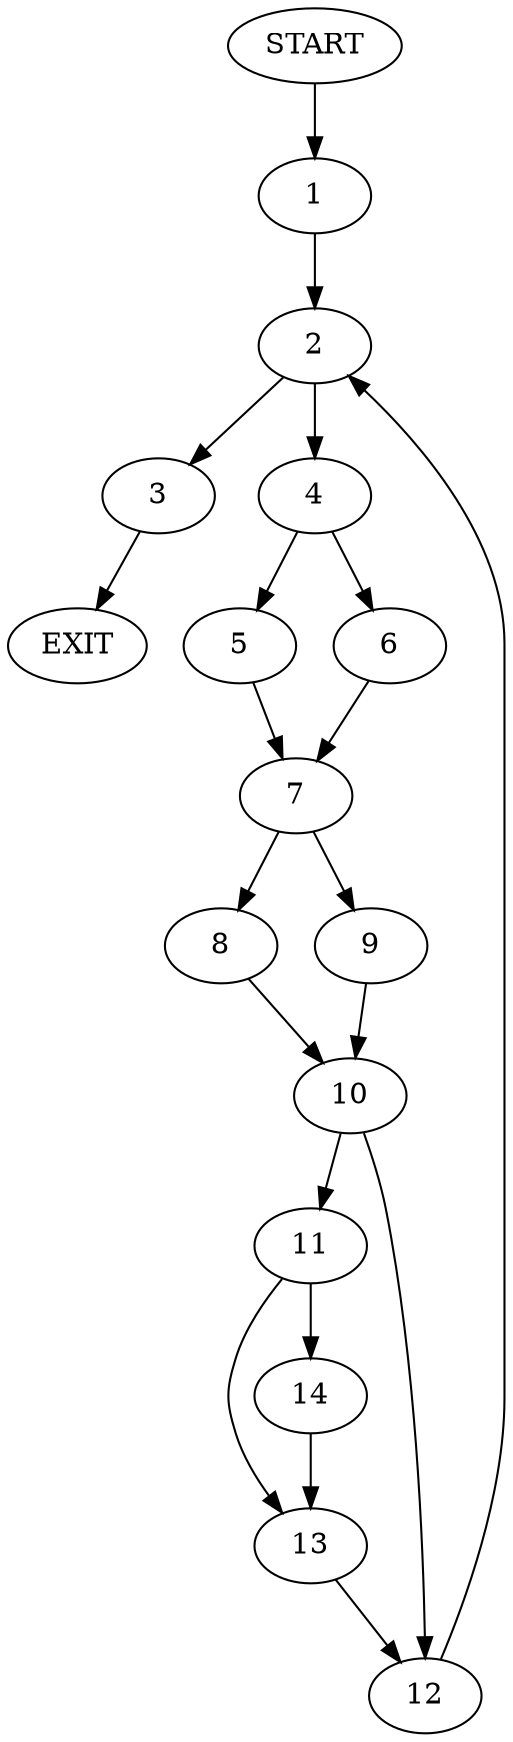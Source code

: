 digraph {
0 [label="START"];
1;
2;
3;
4;
5;
6;
7;
8;
9;
10;
11;
12;
13;
14;
15 [label="EXIT"];
0 -> 1;
1 -> 2;
2 -> 3;
2 -> 4;
3 -> 15;
4 -> 5;
4 -> 6;
6 -> 7;
5 -> 7;
7 -> 8;
7 -> 9;
9 -> 10;
8 -> 10;
10 -> 11;
10 -> 12;
12 -> 2;
11 -> 13;
11 -> 14;
13 -> 12;
14 -> 13;
}